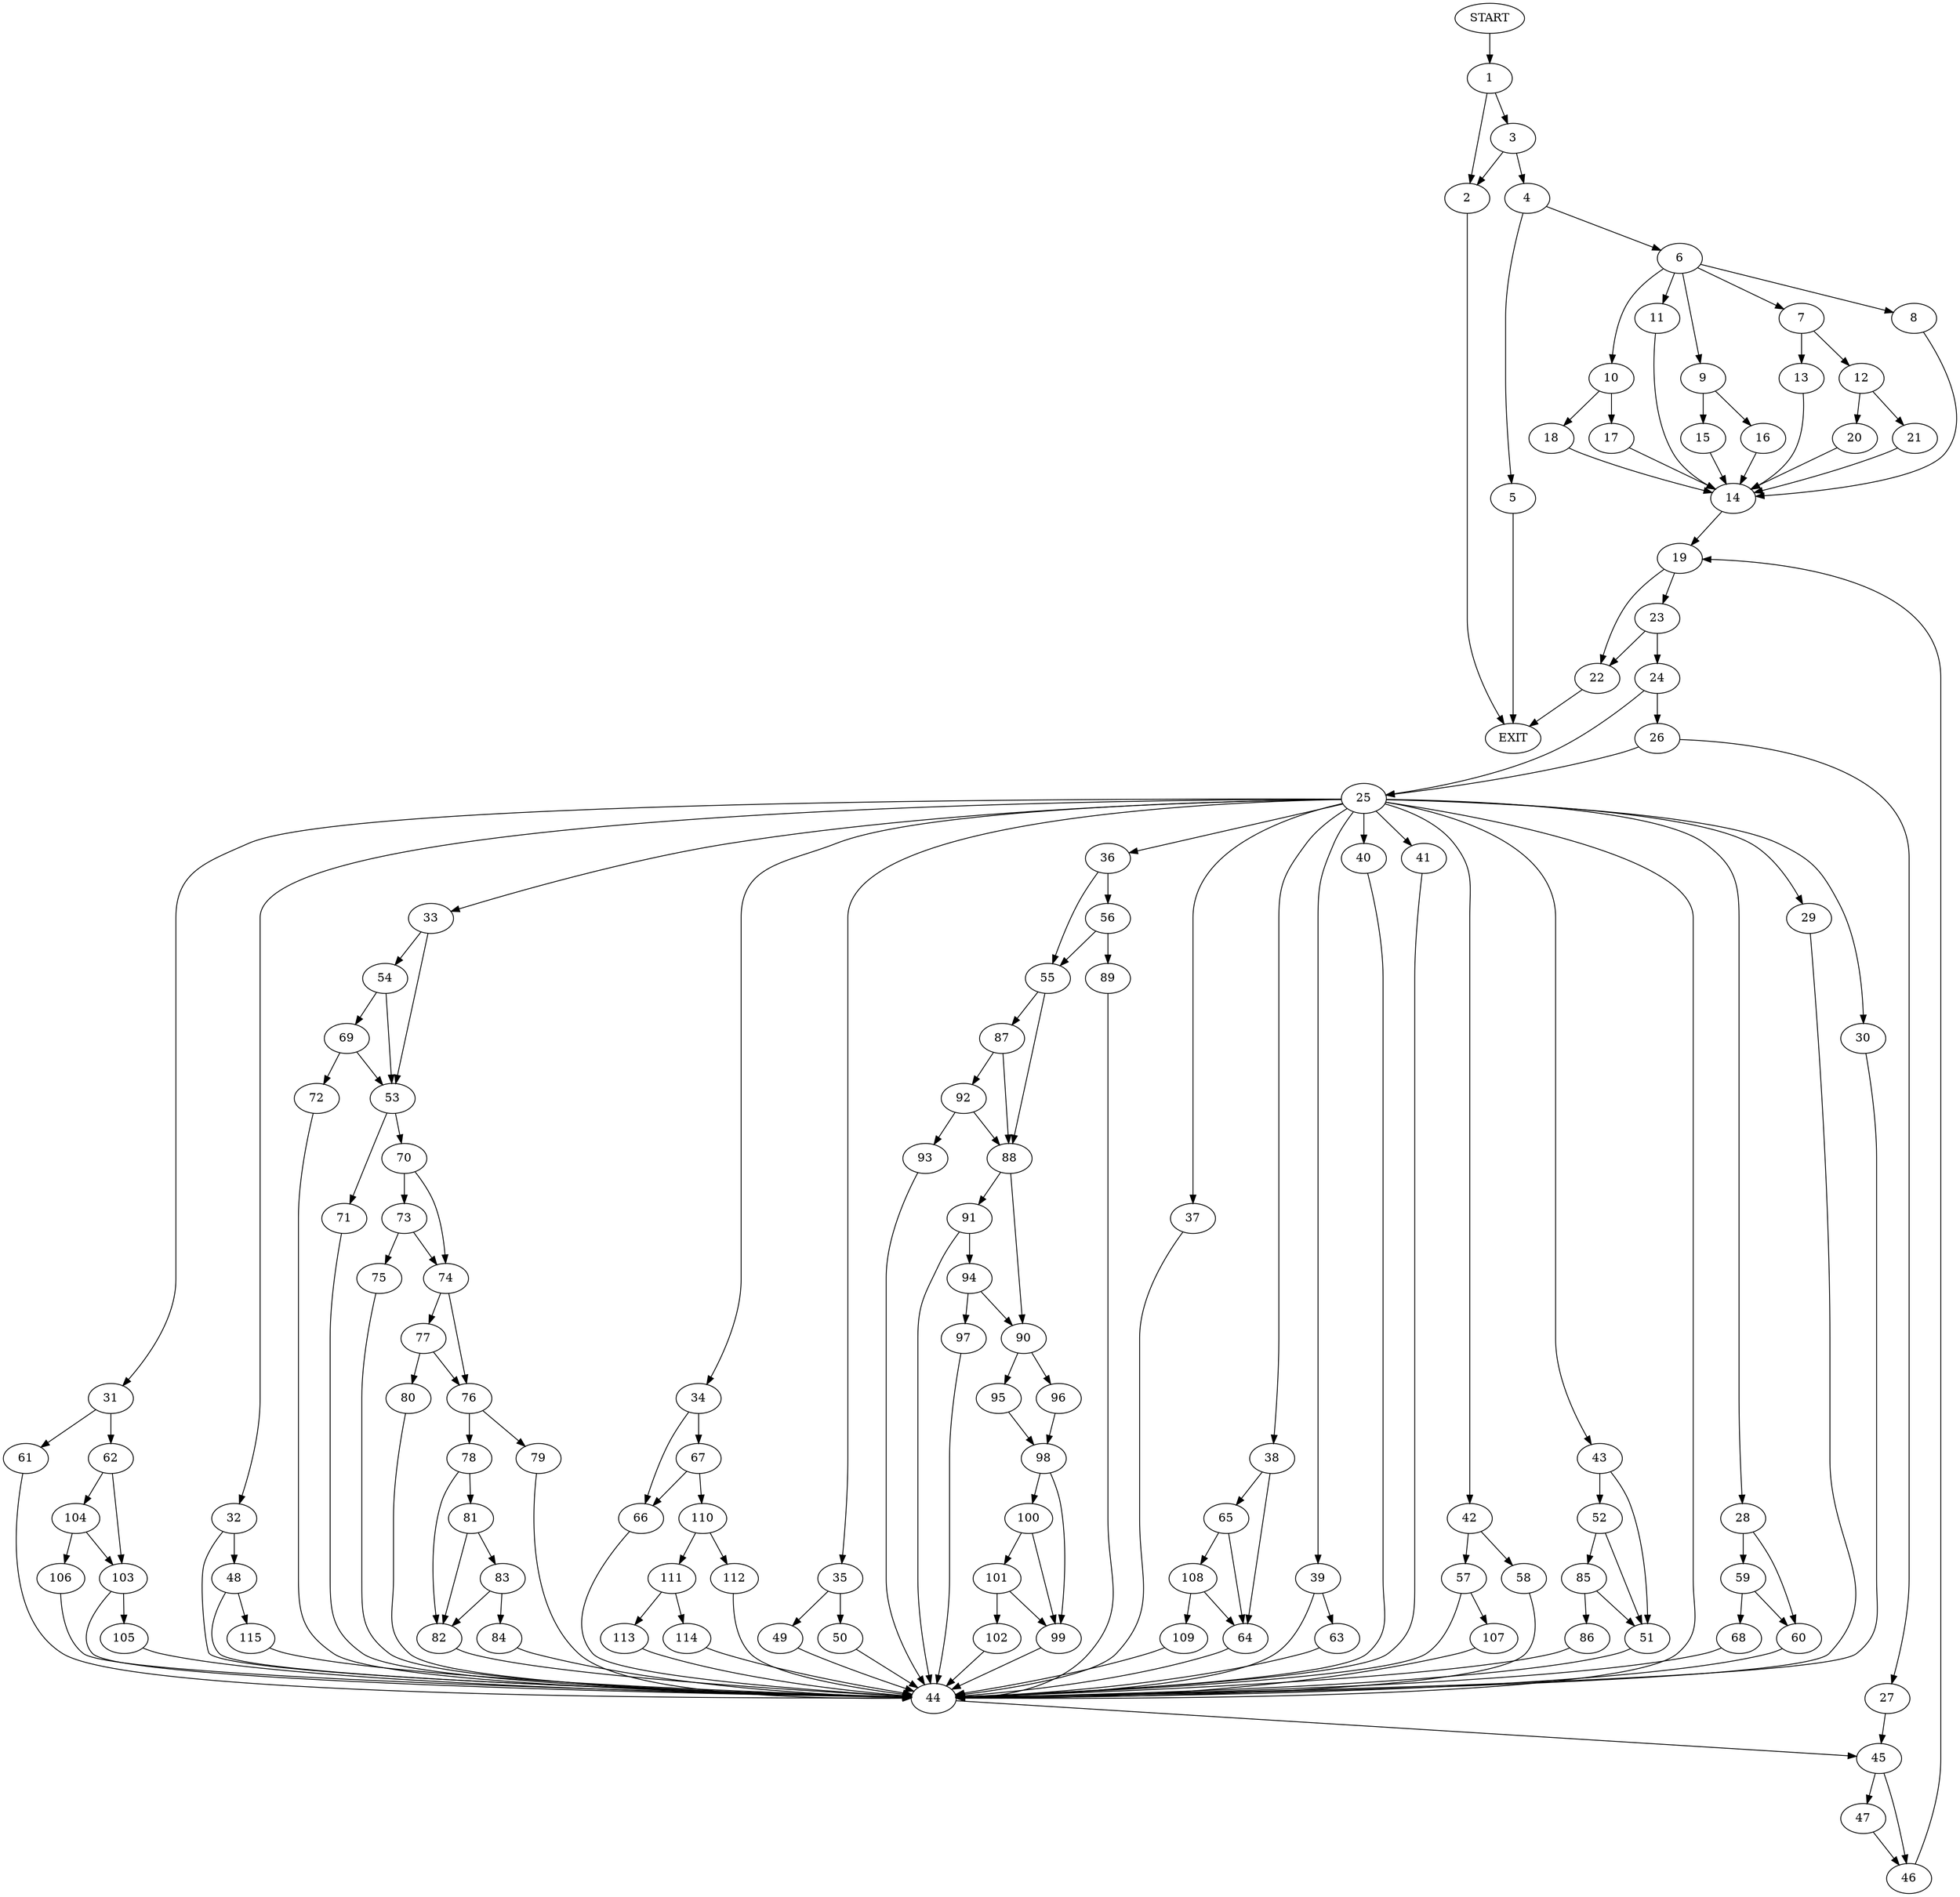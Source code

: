 digraph {
0 [label="START"]
116 [label="EXIT"]
0 -> 1
1 -> 2
1 -> 3
2 -> 116
3 -> 4
3 -> 2
4 -> 5
4 -> 6
6 -> 7
6 -> 8
6 -> 9
6 -> 10
6 -> 11
5 -> 116
7 -> 12
7 -> 13
11 -> 14
9 -> 15
9 -> 16
8 -> 14
10 -> 17
10 -> 18
15 -> 14
16 -> 14
14 -> 19
18 -> 14
17 -> 14
13 -> 14
12 -> 20
12 -> 21
20 -> 14
21 -> 14
19 -> 22
19 -> 23
23 -> 24
23 -> 22
22 -> 116
24 -> 25
24 -> 26
26 -> 25
26 -> 27
25 -> 28
25 -> 29
25 -> 30
25 -> 31
25 -> 32
25 -> 33
25 -> 34
25 -> 35
25 -> 36
25 -> 37
25 -> 38
25 -> 39
25 -> 40
25 -> 41
25 -> 42
25 -> 43
25 -> 44
27 -> 45
45 -> 46
45 -> 47
32 -> 48
32 -> 44
35 -> 49
35 -> 50
43 -> 51
43 -> 52
33 -> 53
33 -> 54
40 -> 44
37 -> 44
30 -> 44
41 -> 44
29 -> 44
36 -> 55
36 -> 56
44 -> 45
42 -> 57
42 -> 58
28 -> 59
28 -> 60
31 -> 61
31 -> 62
39 -> 63
39 -> 44
38 -> 64
38 -> 65
34 -> 66
34 -> 67
63 -> 44
60 -> 44
59 -> 60
59 -> 68
68 -> 44
54 -> 53
54 -> 69
53 -> 70
53 -> 71
69 -> 53
69 -> 72
72 -> 44
70 -> 73
70 -> 74
71 -> 44
73 -> 75
73 -> 74
74 -> 76
74 -> 77
75 -> 44
76 -> 78
76 -> 79
77 -> 76
77 -> 80
80 -> 44
78 -> 81
78 -> 82
79 -> 44
81 -> 82
81 -> 83
82 -> 44
83 -> 84
83 -> 82
84 -> 44
52 -> 51
52 -> 85
51 -> 44
85 -> 51
85 -> 86
86 -> 44
55 -> 87
55 -> 88
56 -> 55
56 -> 89
89 -> 44
88 -> 90
88 -> 91
87 -> 88
87 -> 92
92 -> 88
92 -> 93
93 -> 44
91 -> 94
91 -> 44
90 -> 95
90 -> 96
94 -> 90
94 -> 97
97 -> 44
96 -> 98
95 -> 98
98 -> 99
98 -> 100
99 -> 44
100 -> 101
100 -> 99
101 -> 99
101 -> 102
102 -> 44
62 -> 103
62 -> 104
61 -> 44
103 -> 105
103 -> 44
104 -> 103
104 -> 106
106 -> 44
105 -> 44
57 -> 107
57 -> 44
58 -> 44
107 -> 44
49 -> 44
50 -> 44
64 -> 44
65 -> 64
65 -> 108
108 -> 64
108 -> 109
109 -> 44
67 -> 110
67 -> 66
66 -> 44
110 -> 111
110 -> 112
112 -> 44
111 -> 113
111 -> 114
113 -> 44
114 -> 44
48 -> 115
48 -> 44
115 -> 44
46 -> 19
47 -> 46
}
